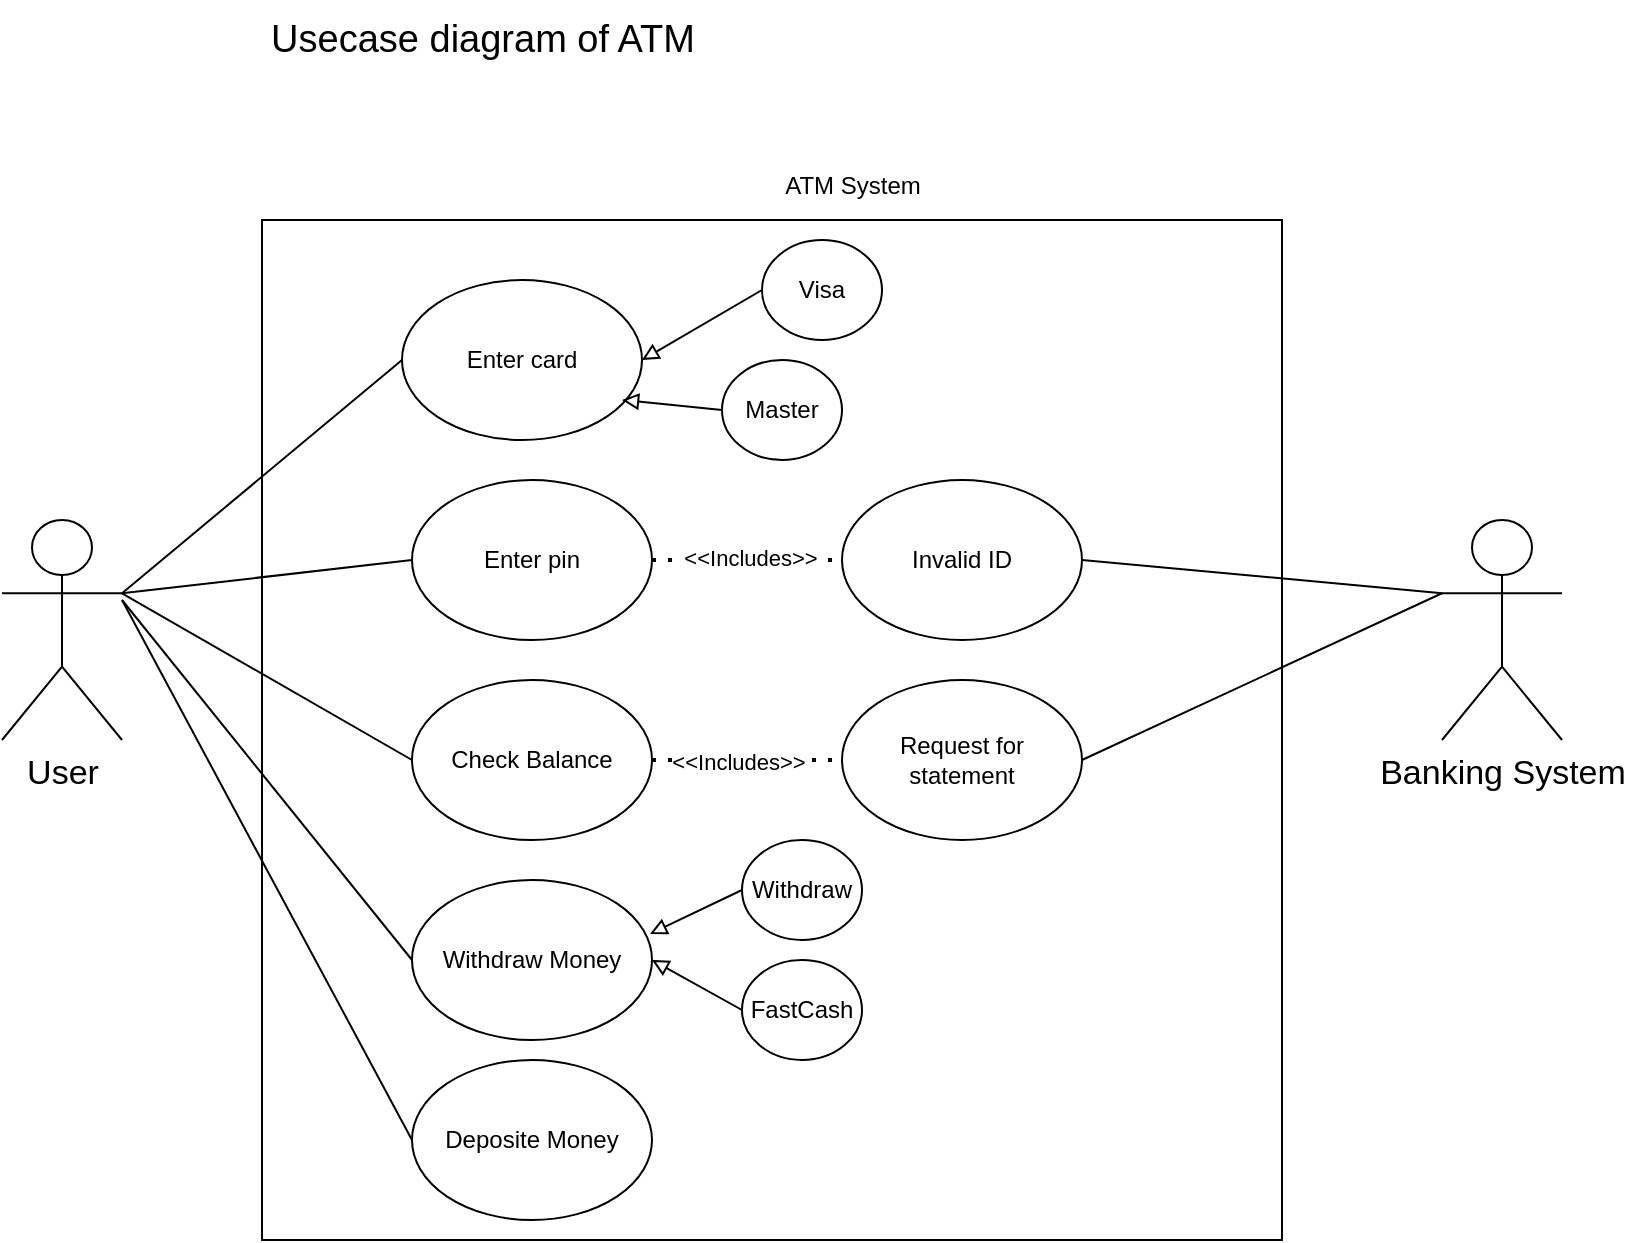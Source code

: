 <mxfile>
    <diagram name="Page-1" id="3J0Co_FlpdKZYH_7Ym4N">
        <mxGraphModel dx="1211" dy="-1073" grid="1" gridSize="10" guides="1" tooltips="1" connect="1" arrows="1" fold="1" page="1" pageScale="1" pageWidth="850" pageHeight="1100" math="0" shadow="0">
            <root>
                <mxCell id="0"/>
                <mxCell id="1" parent="0"/>
                <mxCell id="j2HkHFF6v51hXMG1eJ3a-85" value="&lt;font style=&quot;font-size: 19px;&quot;&gt;Usecase diagram of ATM&lt;/font&gt;" style="text;html=1;align=center;verticalAlign=middle;resizable=0;points=[];autosize=1;strokeColor=none;fillColor=none;" parent="1" vertex="1">
                    <mxGeometry x="150" y="2230" width="240" height="40" as="geometry"/>
                </mxCell>
                <mxCell id="j2HkHFF6v51hXMG1eJ3a-86" value="" style="whiteSpace=wrap;html=1;aspect=fixed;" parent="1" vertex="1">
                    <mxGeometry x="160" y="2340" width="510" height="510" as="geometry"/>
                </mxCell>
                <mxCell id="j2HkHFF6v51hXMG1eJ3a-87" value="Enter card&lt;span style=&quot;color: rgba(0, 0, 0, 0); font-family: monospace; font-size: 0px; text-align: start; text-wrap: nowrap;&quot;&gt;%3CmxGraphModel%3E%3Croot%3E%3CmxCell%20id%3D%220%22%2F%3E%3CmxCell%20id%3D%221%22%20parent%3D%220%22%2F%3E%3CmxCell%20id%3D%222%22%20value%3D%22payment%22%20style%3D%22shape%3Dcylinder3%3BwhiteSpace%3Dwrap%3Bhtml%3D1%3BboundedLbl%3D1%3BbackgroundOutline%3D1%3Bsize%3D15%3B%22%20vertex%3D%221%22%20parent%3D%221%22%3E%3CmxGeometry%20x%3D%22245%22%20y%3D%222850%22%20width%3D%2260%22%20height%3D%2280%22%20as%3D%22geometry%22%2F%3E%3C%2FmxCell%3E%3C%2Froot%3E%3C%2FmxGraphModel%3&lt;/span&gt;" style="ellipse;whiteSpace=wrap;html=1;" parent="1" vertex="1">
                    <mxGeometry x="230" y="2370" width="120" height="80" as="geometry"/>
                </mxCell>
                <mxCell id="j2HkHFF6v51hXMG1eJ3a-88" value="Check Balance" style="ellipse;whiteSpace=wrap;html=1;" parent="1" vertex="1">
                    <mxGeometry x="235" y="2570" width="120" height="80" as="geometry"/>
                </mxCell>
                <mxCell id="j2HkHFF6v51hXMG1eJ3a-89" value="Withdraw Money" style="ellipse;whiteSpace=wrap;html=1;" parent="1" vertex="1">
                    <mxGeometry x="235" y="2670" width="120" height="80" as="geometry"/>
                </mxCell>
                <mxCell id="j2HkHFF6v51hXMG1eJ3a-90" value="Deposite Money&lt;span style=&quot;color: rgba(0, 0, 0, 0); font-family: monospace; font-size: 0px; text-align: start; text-wrap: nowrap;&quot;&gt;%3CmxGraphModel%3E%3Croot%3E%3CmxCell%20id%3D%220%22%2F%3E%3CmxCell%20id%3D%221%22%20parent%3D%220%22%2F%3E%3CmxCell%20id%3D%222%22%20value%3D%22Withdraw%20Money%22%20style%3D%22ellipse%3BwhiteSpace%3Dwrap%3Bhtml%3D1%3B%22%20vertex%3D%221%22%20parent%3D%221%22%3E%3CmxGeometry%20x%3D%22555%22%20y%3D%223430%22%20width%3D%22120%22%20height%3D%2280%22%20as%3D%22geometry%22%2F%3E%3C%2FmxCell%3E%3C%2Froot%3E%3C%2FmxGraphModel%3E&lt;/span&gt;&lt;span style=&quot;color: rgba(0, 0, 0, 0); font-family: monospace; font-size: 0px; text-align: start; text-wrap: nowrap;&quot;&gt;%3CmxGraphModel%3E%3Croot%3E%3CmxCell%20id%3D%220%22%2F%3E%3CmxCell%20id%3D%221%22%20parent%3D%220%22%2F%3E%3CmxCell%20id%3D%222%22%20value%3D%22Withdraw%20Money%22%20style%3D%22ellipse%3BwhiteSpace%3Dwrap%3Bhtml%3D1%3B%22%20vertex%3D%221%22%20parent%3D%221%22%3E%3CmxGeometry%20x%3D%22555%22%20y%3D%223430%22%20width%3D%22120%22%20height%3D%2280%22%20as%3D%22geometry%22%2F%3E%3C%2FmxCell%3E%3C%2Froot%3E%3C%2FmxGraphModel%3E&lt;/span&gt;" style="ellipse;whiteSpace=wrap;html=1;" parent="1" vertex="1">
                    <mxGeometry x="235" y="2760" width="120" height="80" as="geometry"/>
                </mxCell>
                <mxCell id="j2HkHFF6v51hXMG1eJ3a-91" value="Invalid ID" style="ellipse;whiteSpace=wrap;html=1;" parent="1" vertex="1">
                    <mxGeometry x="450" y="2470" width="120" height="80" as="geometry"/>
                </mxCell>
                <mxCell id="j2HkHFF6v51hXMG1eJ3a-92" value="Request for statement" style="ellipse;whiteSpace=wrap;html=1;" parent="1" vertex="1">
                    <mxGeometry x="450" y="2570" width="120" height="80" as="geometry"/>
                </mxCell>
                <mxCell id="j2HkHFF6v51hXMG1eJ3a-93" value="&lt;font style=&quot;font-size: 17px;&quot;&gt;User&lt;/font&gt;" style="shape=umlActor;verticalLabelPosition=bottom;verticalAlign=top;html=1;outlineConnect=0;" parent="1" vertex="1">
                    <mxGeometry x="30" y="2490" width="60" height="110" as="geometry"/>
                </mxCell>
                <mxCell id="j2HkHFF6v51hXMG1eJ3a-94" value="&lt;font style=&quot;font-size: 17px;&quot;&gt;Banking System&lt;/font&gt;" style="shape=umlActor;verticalLabelPosition=bottom;verticalAlign=top;html=1;outlineConnect=0;" parent="1" vertex="1">
                    <mxGeometry x="750" y="2490" width="60" height="110" as="geometry"/>
                </mxCell>
                <mxCell id="j2HkHFF6v51hXMG1eJ3a-100" value="" style="endArrow=none;dashed=1;html=1;dashPattern=1 3;strokeWidth=2;rounded=0;entryX=0;entryY=0.5;entryDx=0;entryDy=0;exitX=1;exitY=0.5;exitDx=0;exitDy=0;" parent="1" source="j2HkHFF6v51hXMG1eJ3a-88" target="j2HkHFF6v51hXMG1eJ3a-92" edge="1">
                    <mxGeometry width="50" height="50" relative="1" as="geometry">
                        <mxPoint x="365" y="2450" as="sourcePoint"/>
                        <mxPoint x="445" y="2450" as="targetPoint"/>
                        <Array as="points"/>
                    </mxGeometry>
                </mxCell>
                <mxCell id="aBaDmljp8U1BhSzbNncB-30" value="&amp;lt;&amp;lt;Includes&amp;gt;&amp;gt;" style="edgeLabel;html=1;align=center;verticalAlign=middle;resizable=0;points=[];" parent="j2HkHFF6v51hXMG1eJ3a-100" vertex="1" connectable="0">
                    <mxGeometry x="-0.09" y="-1" relative="1" as="geometry">
                        <mxPoint as="offset"/>
                    </mxGeometry>
                </mxCell>
                <mxCell id="aBaDmljp8U1BhSzbNncB-2" value="ATM System&lt;div&gt;&lt;br&gt;&lt;/div&gt;" style="text;html=1;align=center;verticalAlign=middle;resizable=0;points=[];autosize=1;strokeColor=none;fillColor=none;" parent="1" vertex="1">
                    <mxGeometry x="410" y="2310" width="90" height="40" as="geometry"/>
                </mxCell>
                <mxCell id="aBaDmljp8U1BhSzbNncB-3" value="Enter pin&lt;span style=&quot;color: rgba(0, 0, 0, 0); font-family: monospace; font-size: 0px; text-align: start; text-wrap: nowrap;&quot;&gt;%3CmxGraphModel%3E%3Croot%3E%3CmxCell%20id%3D%220%22%2F%3E%3CmxCell%20id%3D%221%22%20parent%3D%220%22%2F%3E%3CmxCell%20id%3D%222%22%20value%3D%22payment%22%20style%3D%22shape%3Dcylinder3%3BwhiteSpace%3Dwrap%3Bhtml%3D1%3BboundedLbl%3D1%3BbackgroundOutline%3D1%3Bsize%3D15%3B%22%20vertex%3D%221%22%20parent%3D%221%22%3E%3CmxGeometry%20x%3D%22245%22%20y%3D%222850%22%20width%3D%2260%22%20height%3D%2280%22%20as%3D%22geometry%22%2F%3E%3C%2FmxCell%3E%3C%2Froot%3E%3C%2FmxGraphModel%3E&lt;/span&gt;" style="ellipse;whiteSpace=wrap;html=1;" parent="1" vertex="1">
                    <mxGeometry x="235" y="2470" width="120" height="80" as="geometry"/>
                </mxCell>
                <mxCell id="aBaDmljp8U1BhSzbNncB-4" value="" style="endArrow=none;dashed=1;html=1;dashPattern=1 3;strokeWidth=2;rounded=0;entryX=0;entryY=0.5;entryDx=0;entryDy=0;exitX=1;exitY=0.5;exitDx=0;exitDy=0;" parent="1" source="aBaDmljp8U1BhSzbNncB-3" target="j2HkHFF6v51hXMG1eJ3a-91" edge="1">
                    <mxGeometry width="50" height="50" relative="1" as="geometry">
                        <mxPoint x="380" y="2700" as="sourcePoint"/>
                        <mxPoint x="430" y="2650" as="targetPoint"/>
                        <Array as="points"/>
                    </mxGeometry>
                </mxCell>
                <mxCell id="aBaDmljp8U1BhSzbNncB-29" value="&amp;lt;&amp;lt;Includes&amp;gt;&amp;gt;" style="edgeLabel;html=1;align=center;verticalAlign=middle;resizable=0;points=[];" parent="aBaDmljp8U1BhSzbNncB-4" vertex="1" connectable="0">
                    <mxGeometry x="0.036" y="1" relative="1" as="geometry">
                        <mxPoint as="offset"/>
                    </mxGeometry>
                </mxCell>
                <mxCell id="aBaDmljp8U1BhSzbNncB-5" value="Visa" style="ellipse;whiteSpace=wrap;html=1;" parent="1" vertex="1">
                    <mxGeometry x="410" y="2350" width="60" height="50" as="geometry"/>
                </mxCell>
                <mxCell id="aBaDmljp8U1BhSzbNncB-6" value="Master" style="ellipse;whiteSpace=wrap;html=1;" parent="1" vertex="1">
                    <mxGeometry x="390" y="2410" width="60" height="50" as="geometry"/>
                </mxCell>
                <mxCell id="aBaDmljp8U1BhSzbNncB-10" value="Withdraw" style="ellipse;whiteSpace=wrap;html=1;" parent="1" vertex="1">
                    <mxGeometry x="400" y="2650" width="60" height="50" as="geometry"/>
                </mxCell>
                <mxCell id="aBaDmljp8U1BhSzbNncB-11" value="FastCash" style="ellipse;whiteSpace=wrap;html=1;" parent="1" vertex="1">
                    <mxGeometry x="400" y="2710" width="60" height="50" as="geometry"/>
                </mxCell>
                <mxCell id="aBaDmljp8U1BhSzbNncB-14" value="" style="endArrow=none;html=1;rounded=0;exitX=1;exitY=0.333;exitDx=0;exitDy=0;exitPerimeter=0;entryX=0;entryY=0.5;entryDx=0;entryDy=0;" parent="1" source="j2HkHFF6v51hXMG1eJ3a-93" target="j2HkHFF6v51hXMG1eJ3a-87" edge="1">
                    <mxGeometry width="50" height="50" relative="1" as="geometry">
                        <mxPoint x="450" y="2700" as="sourcePoint"/>
                        <mxPoint x="500" y="2650" as="targetPoint"/>
                    </mxGeometry>
                </mxCell>
                <mxCell id="aBaDmljp8U1BhSzbNncB-15" value="" style="endArrow=none;html=1;rounded=0;entryX=0;entryY=0.5;entryDx=0;entryDy=0;exitX=1;exitY=0.333;exitDx=0;exitDy=0;exitPerimeter=0;" parent="1" source="j2HkHFF6v51hXMG1eJ3a-93" target="aBaDmljp8U1BhSzbNncB-3" edge="1">
                    <mxGeometry width="50" height="50" relative="1" as="geometry">
                        <mxPoint x="450" y="2700" as="sourcePoint"/>
                        <mxPoint x="500" y="2650" as="targetPoint"/>
                    </mxGeometry>
                </mxCell>
                <mxCell id="aBaDmljp8U1BhSzbNncB-16" value="" style="endArrow=none;html=1;rounded=0;entryX=0;entryY=0.5;entryDx=0;entryDy=0;exitX=1;exitY=0.333;exitDx=0;exitDy=0;exitPerimeter=0;" parent="1" source="j2HkHFF6v51hXMG1eJ3a-93" target="j2HkHFF6v51hXMG1eJ3a-88" edge="1">
                    <mxGeometry width="50" height="50" relative="1" as="geometry">
                        <mxPoint x="80" y="2770" as="sourcePoint"/>
                        <mxPoint x="130" y="2720" as="targetPoint"/>
                    </mxGeometry>
                </mxCell>
                <mxCell id="aBaDmljp8U1BhSzbNncB-17" value="" style="endArrow=none;html=1;rounded=0;entryX=0;entryY=0.5;entryDx=0;entryDy=0;" parent="1" target="j2HkHFF6v51hXMG1eJ3a-89" edge="1">
                    <mxGeometry width="50" height="50" relative="1" as="geometry">
                        <mxPoint x="90" y="2530" as="sourcePoint"/>
                        <mxPoint x="110" y="2710" as="targetPoint"/>
                    </mxGeometry>
                </mxCell>
                <mxCell id="aBaDmljp8U1BhSzbNncB-18" value="" style="endArrow=none;html=1;rounded=0;entryX=0;entryY=0.5;entryDx=0;entryDy=0;" parent="1" target="j2HkHFF6v51hXMG1eJ3a-90" edge="1">
                    <mxGeometry width="50" height="50" relative="1" as="geometry">
                        <mxPoint x="90" y="2530" as="sourcePoint"/>
                        <mxPoint x="170" y="2740" as="targetPoint"/>
                    </mxGeometry>
                </mxCell>
                <mxCell id="aBaDmljp8U1BhSzbNncB-19" value="" style="endArrow=none;html=1;rounded=0;entryX=0;entryY=0.333;entryDx=0;entryDy=0;entryPerimeter=0;exitX=1;exitY=0.5;exitDx=0;exitDy=0;" parent="1" source="j2HkHFF6v51hXMG1eJ3a-91" target="j2HkHFF6v51hXMG1eJ3a-94" edge="1">
                    <mxGeometry width="50" height="50" relative="1" as="geometry">
                        <mxPoint x="820" y="2610" as="sourcePoint"/>
                        <mxPoint x="870" y="2560" as="targetPoint"/>
                    </mxGeometry>
                </mxCell>
                <mxCell id="aBaDmljp8U1BhSzbNncB-23" value="" style="html=1;labelBackgroundColor=#ffffff;endArrow=block;endFill=0;jettySize=auto;orthogonalLoop=1;strokeWidth=1;fontSize=14;rounded=0;exitX=0;exitY=0.5;exitDx=0;exitDy=0;entryX=1;entryY=0.5;entryDx=0;entryDy=0;" parent="1" source="aBaDmljp8U1BhSzbNncB-11" target="j2HkHFF6v51hXMG1eJ3a-89" edge="1">
                    <mxGeometry width="60" height="60" relative="1" as="geometry">
                        <mxPoint x="-30" y="2420" as="sourcePoint"/>
                        <mxPoint x="30" y="2360" as="targetPoint"/>
                    </mxGeometry>
                </mxCell>
                <mxCell id="aBaDmljp8U1BhSzbNncB-24" value="" style="html=1;labelBackgroundColor=#ffffff;endArrow=block;endFill=0;jettySize=auto;orthogonalLoop=1;strokeWidth=1;fontSize=14;rounded=0;exitX=0;exitY=0.5;exitDx=0;exitDy=0;entryX=0.992;entryY=0.337;entryDx=0;entryDy=0;entryPerimeter=0;" parent="1" source="aBaDmljp8U1BhSzbNncB-10" target="j2HkHFF6v51hXMG1eJ3a-89" edge="1">
                    <mxGeometry width="60" height="60" relative="1" as="geometry">
                        <mxPoint x="-20" y="2430" as="sourcePoint"/>
                        <mxPoint x="40" y="2370" as="targetPoint"/>
                    </mxGeometry>
                </mxCell>
                <mxCell id="aBaDmljp8U1BhSzbNncB-25" value="" style="html=1;labelBackgroundColor=#ffffff;endArrow=block;endFill=0;jettySize=auto;orthogonalLoop=1;strokeWidth=1;fontSize=14;rounded=0;exitX=0;exitY=0.5;exitDx=0;exitDy=0;" parent="1" source="aBaDmljp8U1BhSzbNncB-6" edge="1">
                    <mxGeometry width="60" height="60" relative="1" as="geometry">
                        <mxPoint y="2440" as="sourcePoint"/>
                        <mxPoint x="340" y="2430" as="targetPoint"/>
                    </mxGeometry>
                </mxCell>
                <mxCell id="aBaDmljp8U1BhSzbNncB-26" value="" style="html=1;labelBackgroundColor=#ffffff;endArrow=block;endFill=0;jettySize=auto;orthogonalLoop=1;strokeWidth=1;fontSize=14;rounded=0;exitX=0;exitY=0.5;exitDx=0;exitDy=0;entryX=1;entryY=0.5;entryDx=0;entryDy=0;" parent="1" source="aBaDmljp8U1BhSzbNncB-5" target="j2HkHFF6v51hXMG1eJ3a-87" edge="1">
                    <mxGeometry width="60" height="60" relative="1" as="geometry">
                        <mxPoint y="2450" as="sourcePoint"/>
                        <mxPoint x="60" y="2390" as="targetPoint"/>
                    </mxGeometry>
                </mxCell>
                <mxCell id="2" value="" style="endArrow=none;html=1;rounded=0;exitX=1;exitY=0.5;exitDx=0;exitDy=0;entryX=0;entryY=0.333;entryDx=0;entryDy=0;entryPerimeter=0;" edge="1" parent="1" source="j2HkHFF6v51hXMG1eJ3a-92" target="j2HkHFF6v51hXMG1eJ3a-94">
                    <mxGeometry width="50" height="50" relative="1" as="geometry">
                        <mxPoint x="580" y="2520" as="sourcePoint"/>
                        <mxPoint x="760" y="2530" as="targetPoint"/>
                    </mxGeometry>
                </mxCell>
            </root>
        </mxGraphModel>
    </diagram>
</mxfile>